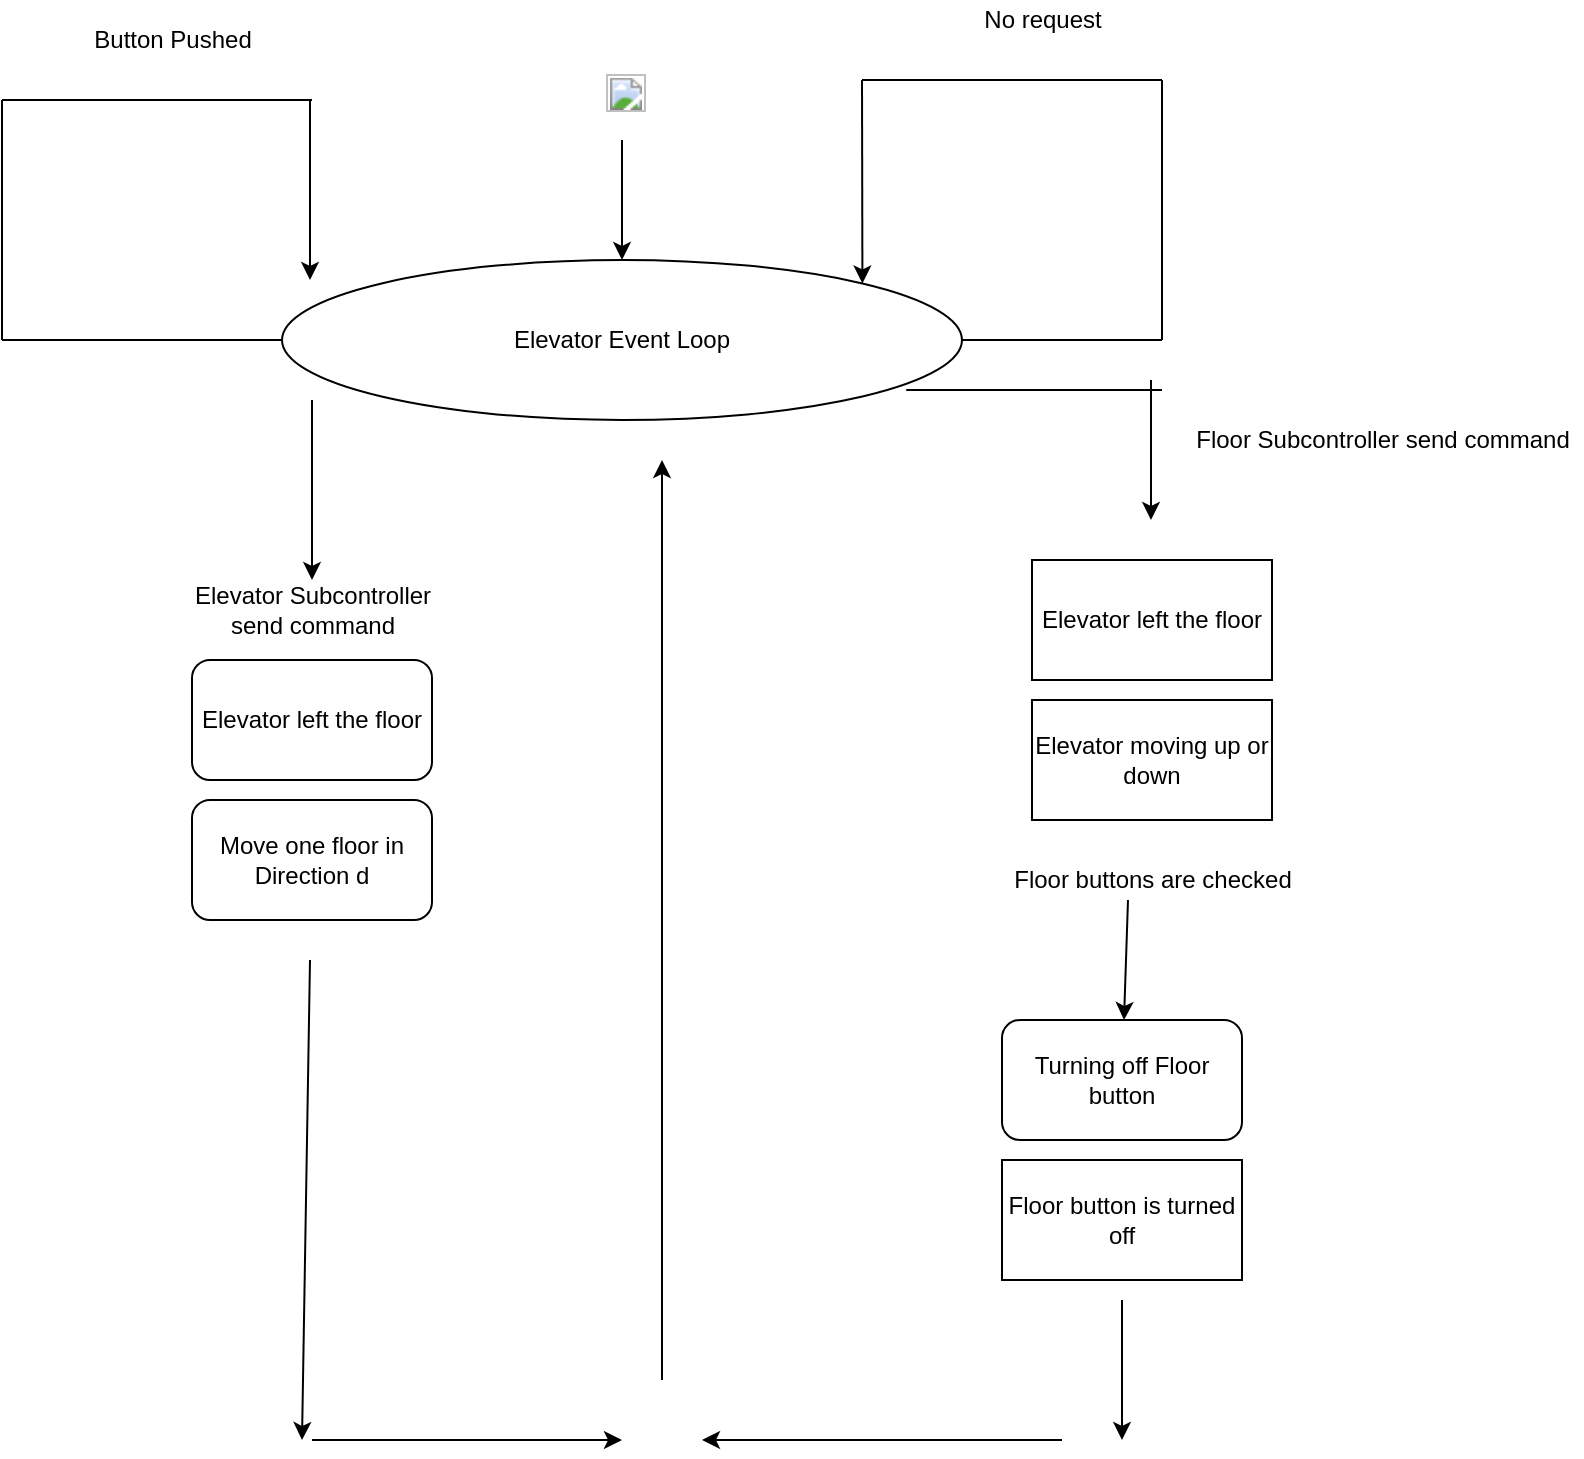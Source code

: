 <mxfile version="14.5.10" type="github">
  <diagram id="kfMCp2One74_whS2mkZ4" name="Page-1">
    <mxGraphModel dx="1662" dy="762" grid="1" gridSize="10" guides="1" tooltips="1" connect="1" arrows="1" fold="1" page="1" pageScale="1" pageWidth="850" pageHeight="1100" math="0" shadow="0">
      <root>
        <mxCell id="0" />
        <mxCell id="1" parent="0" />
        <mxCell id="4DfbOeitUn6oWv-JtotX-2" value="Elevator Event Loop" style="ellipse;whiteSpace=wrap;html=1;" vertex="1" parent="1">
          <mxGeometry x="410" y="220" width="340" height="80" as="geometry" />
        </mxCell>
        <mxCell id="4DfbOeitUn6oWv-JtotX-8" value="Button Pushed" style="text;html=1;align=center;verticalAlign=middle;resizable=0;points=[];autosize=1;strokeColor=none;" vertex="1" parent="1">
          <mxGeometry x="310" y="100" width="90" height="20" as="geometry" />
        </mxCell>
        <mxCell id="4DfbOeitUn6oWv-JtotX-10" value="" style="group" vertex="1" connectable="0" parent="1">
          <mxGeometry x="270" y="140" width="155" height="120" as="geometry" />
        </mxCell>
        <mxCell id="4DfbOeitUn6oWv-JtotX-1" value="" style="endArrow=classic;html=1;" edge="1" parent="4DfbOeitUn6oWv-JtotX-10">
          <mxGeometry width="50" height="50" relative="1" as="geometry">
            <mxPoint x="154" as="sourcePoint" />
            <mxPoint x="154" y="90" as="targetPoint" />
          </mxGeometry>
        </mxCell>
        <mxCell id="4DfbOeitUn6oWv-JtotX-4" value="" style="endArrow=none;html=1;" edge="1" parent="4DfbOeitUn6oWv-JtotX-10">
          <mxGeometry width="50" height="50" relative="1" as="geometry">
            <mxPoint as="sourcePoint" />
            <mxPoint x="155" as="targetPoint" />
          </mxGeometry>
        </mxCell>
        <mxCell id="4DfbOeitUn6oWv-JtotX-5" value="" style="endArrow=none;html=1;" edge="1" parent="4DfbOeitUn6oWv-JtotX-10">
          <mxGeometry width="50" height="50" relative="1" as="geometry">
            <mxPoint y="120" as="sourcePoint" />
            <mxPoint as="targetPoint" />
          </mxGeometry>
        </mxCell>
        <mxCell id="4DfbOeitUn6oWv-JtotX-6" value="" style="endArrow=none;html=1;entryX=0;entryY=0.5;entryDx=0;entryDy=0;" edge="1" parent="4DfbOeitUn6oWv-JtotX-10" target="4DfbOeitUn6oWv-JtotX-2">
          <mxGeometry width="50" height="50" relative="1" as="geometry">
            <mxPoint y="120" as="sourcePoint" />
            <mxPoint x="50" y="70" as="targetPoint" />
          </mxGeometry>
        </mxCell>
        <mxCell id="4DfbOeitUn6oWv-JtotX-16" value="" style="endArrow=none;html=1;" edge="1" parent="1">
          <mxGeometry width="50" height="50" relative="1" as="geometry">
            <mxPoint x="750" y="260" as="sourcePoint" />
            <mxPoint x="850" y="260" as="targetPoint" />
          </mxGeometry>
        </mxCell>
        <mxCell id="4DfbOeitUn6oWv-JtotX-17" value="" style="endArrow=none;html=1;" edge="1" parent="1">
          <mxGeometry width="50" height="50" relative="1" as="geometry">
            <mxPoint x="850" y="260" as="sourcePoint" />
            <mxPoint x="850" y="130" as="targetPoint" />
          </mxGeometry>
        </mxCell>
        <mxCell id="4DfbOeitUn6oWv-JtotX-18" value="" style="endArrow=none;html=1;" edge="1" parent="1">
          <mxGeometry width="50" height="50" relative="1" as="geometry">
            <mxPoint x="700" y="130" as="sourcePoint" />
            <mxPoint x="850" y="130" as="targetPoint" />
          </mxGeometry>
        </mxCell>
        <mxCell id="4DfbOeitUn6oWv-JtotX-19" value="" style="endArrow=classic;html=1;entryX=1;entryY=0;entryDx=0;entryDy=0;" edge="1" parent="1" target="4DfbOeitUn6oWv-JtotX-2">
          <mxGeometry width="50" height="50" relative="1" as="geometry">
            <mxPoint x="700" y="130" as="sourcePoint" />
            <mxPoint x="750" y="80" as="targetPoint" />
          </mxGeometry>
        </mxCell>
        <mxCell id="4DfbOeitUn6oWv-JtotX-20" value="No request" style="text;html=1;align=center;verticalAlign=middle;resizable=0;points=[];autosize=1;strokeColor=none;" vertex="1" parent="1">
          <mxGeometry x="755" y="90" width="70" height="20" as="geometry" />
        </mxCell>
        <mxCell id="4DfbOeitUn6oWv-JtotX-22" value="" style="endArrow=classic;html=1;" edge="1" parent="1">
          <mxGeometry width="50" height="50" relative="1" as="geometry">
            <mxPoint x="425" y="290" as="sourcePoint" />
            <mxPoint x="425" y="380" as="targetPoint" />
          </mxGeometry>
        </mxCell>
        <mxCell id="4DfbOeitUn6oWv-JtotX-23" value="Elevator Subcontroller&lt;br&gt;send command" style="text;html=1;align=center;verticalAlign=middle;resizable=0;points=[];autosize=1;strokeColor=none;" vertex="1" parent="1">
          <mxGeometry x="360" y="380" width="130" height="30" as="geometry" />
        </mxCell>
        <mxCell id="4DfbOeitUn6oWv-JtotX-24" value="Elevator left the floor" style="rounded=1;whiteSpace=wrap;html=1;" vertex="1" parent="1">
          <mxGeometry x="365" y="420" width="120" height="60" as="geometry" />
        </mxCell>
        <mxCell id="4DfbOeitUn6oWv-JtotX-25" value="Move one floor in Direction d" style="rounded=1;whiteSpace=wrap;html=1;" vertex="1" parent="1">
          <mxGeometry x="365" y="490" width="120" height="60" as="geometry" />
        </mxCell>
        <mxCell id="4DfbOeitUn6oWv-JtotX-26" value="" style="endArrow=classic;html=1;" edge="1" parent="1">
          <mxGeometry width="50" height="50" relative="1" as="geometry">
            <mxPoint x="424" y="570" as="sourcePoint" />
            <mxPoint x="420" y="810" as="targetPoint" />
          </mxGeometry>
        </mxCell>
        <mxCell id="4DfbOeitUn6oWv-JtotX-27" value="" style="endArrow=classic;html=1;" edge="1" parent="1">
          <mxGeometry width="50" height="50" relative="1" as="geometry">
            <mxPoint x="425" y="810" as="sourcePoint" />
            <mxPoint x="580" y="810" as="targetPoint" />
          </mxGeometry>
        </mxCell>
        <mxCell id="4DfbOeitUn6oWv-JtotX-28" value="" style="endArrow=classic;html=1;" edge="1" parent="1">
          <mxGeometry width="50" height="50" relative="1" as="geometry">
            <mxPoint x="600" y="780" as="sourcePoint" />
            <mxPoint x="600" y="320" as="targetPoint" />
          </mxGeometry>
        </mxCell>
        <mxCell id="4DfbOeitUn6oWv-JtotX-29" value="" style="endArrow=classic;html=1;" edge="1" parent="1">
          <mxGeometry width="50" height="50" relative="1" as="geometry">
            <mxPoint x="800" y="810" as="sourcePoint" />
            <mxPoint x="620" y="810" as="targetPoint" />
          </mxGeometry>
        </mxCell>
        <mxCell id="4DfbOeitUn6oWv-JtotX-30" value="" style="endArrow=classic;html=1;" edge="1" parent="1">
          <mxGeometry width="50" height="50" relative="1" as="geometry">
            <mxPoint x="830" y="740" as="sourcePoint" />
            <mxPoint x="830" y="810" as="targetPoint" />
          </mxGeometry>
        </mxCell>
        <mxCell id="4DfbOeitUn6oWv-JtotX-31" value="Floor button is turned off" style="rounded=0;whiteSpace=wrap;html=1;" vertex="1" parent="1">
          <mxGeometry x="770" y="670" width="120" height="60" as="geometry" />
        </mxCell>
        <mxCell id="4DfbOeitUn6oWv-JtotX-32" value="Turning off Floor button" style="rounded=1;whiteSpace=wrap;html=1;" vertex="1" parent="1">
          <mxGeometry x="770" y="600" width="120" height="60" as="geometry" />
        </mxCell>
        <mxCell id="4DfbOeitUn6oWv-JtotX-33" value="" style="endArrow=classic;html=1;" edge="1" parent="1" target="4DfbOeitUn6oWv-JtotX-32">
          <mxGeometry width="50" height="50" relative="1" as="geometry">
            <mxPoint x="833" y="540" as="sourcePoint" />
            <mxPoint x="860" y="525" as="targetPoint" />
          </mxGeometry>
        </mxCell>
        <mxCell id="4DfbOeitUn6oWv-JtotX-34" value="Floor buttons are checked" style="text;html=1;align=center;verticalAlign=middle;resizable=0;points=[];autosize=1;strokeColor=none;" vertex="1" parent="1">
          <mxGeometry x="770" y="520" width="150" height="20" as="geometry" />
        </mxCell>
        <mxCell id="4DfbOeitUn6oWv-JtotX-35" value="Elevator moving up or down" style="rounded=0;whiteSpace=wrap;html=1;" vertex="1" parent="1">
          <mxGeometry x="785" y="440" width="120" height="60" as="geometry" />
        </mxCell>
        <mxCell id="4DfbOeitUn6oWv-JtotX-36" value="Elevator left the floor" style="rounded=0;whiteSpace=wrap;html=1;" vertex="1" parent="1">
          <mxGeometry x="785" y="370" width="120" height="60" as="geometry" />
        </mxCell>
        <mxCell id="4DfbOeitUn6oWv-JtotX-37" value="" style="endArrow=classic;html=1;" edge="1" parent="1">
          <mxGeometry width="50" height="50" relative="1" as="geometry">
            <mxPoint x="844.5" y="280" as="sourcePoint" />
            <mxPoint x="844.5" y="350" as="targetPoint" />
          </mxGeometry>
        </mxCell>
        <mxCell id="4DfbOeitUn6oWv-JtotX-38" value="Floor Subcontroller send command" style="text;html=1;align=center;verticalAlign=middle;resizable=0;points=[];autosize=1;strokeColor=none;" vertex="1" parent="1">
          <mxGeometry x="860" y="300" width="200" height="20" as="geometry" />
        </mxCell>
        <mxCell id="4DfbOeitUn6oWv-JtotX-39" value="" style="endArrow=none;html=1;exitX=0.918;exitY=0.813;exitDx=0;exitDy=0;exitPerimeter=0;" edge="1" parent="1" source="4DfbOeitUn6oWv-JtotX-2">
          <mxGeometry width="50" height="50" relative="1" as="geometry">
            <mxPoint x="790" y="330" as="sourcePoint" />
            <mxPoint x="850" y="285" as="targetPoint" />
          </mxGeometry>
        </mxCell>
        <mxCell id="4DfbOeitUn6oWv-JtotX-40" value="" style="endArrow=classic;html=1;" edge="1" parent="1" target="4DfbOeitUn6oWv-JtotX-2">
          <mxGeometry width="50" height="50" relative="1" as="geometry">
            <mxPoint x="580" y="160" as="sourcePoint" />
            <mxPoint x="605" y="130" as="targetPoint" />
          </mxGeometry>
        </mxCell>
        <mxCell id="4DfbOeitUn6oWv-JtotX-41" value="&lt;b style=&quot;font-weight: normal&quot; id=&quot;docs-internal-guid-8cf2928d-7fff-e898-1aec-2f3435aff9c3&quot;&gt;&lt;img src=&quot;https://docs.google.com/drawings/u/0/d/sOrjvGM82EWWDZudzAEIu7A/image?w=20&amp;amp;h=19&amp;amp;rev=1&amp;amp;ac=1&amp;amp;parent=1VZbqrwdERY5-aOCBtkq4fzu_dReQdS_f6WgvNymyD0A&quot; width=&quot;20&quot; height=&quot;19&quot; style=&quot;border: none&quot;&gt;&lt;/b&gt;" style="text;whiteSpace=wrap;html=1;" vertex="1" parent="1">
          <mxGeometry x="570" y="120" width="50" height="40" as="geometry" />
        </mxCell>
      </root>
    </mxGraphModel>
  </diagram>
</mxfile>
